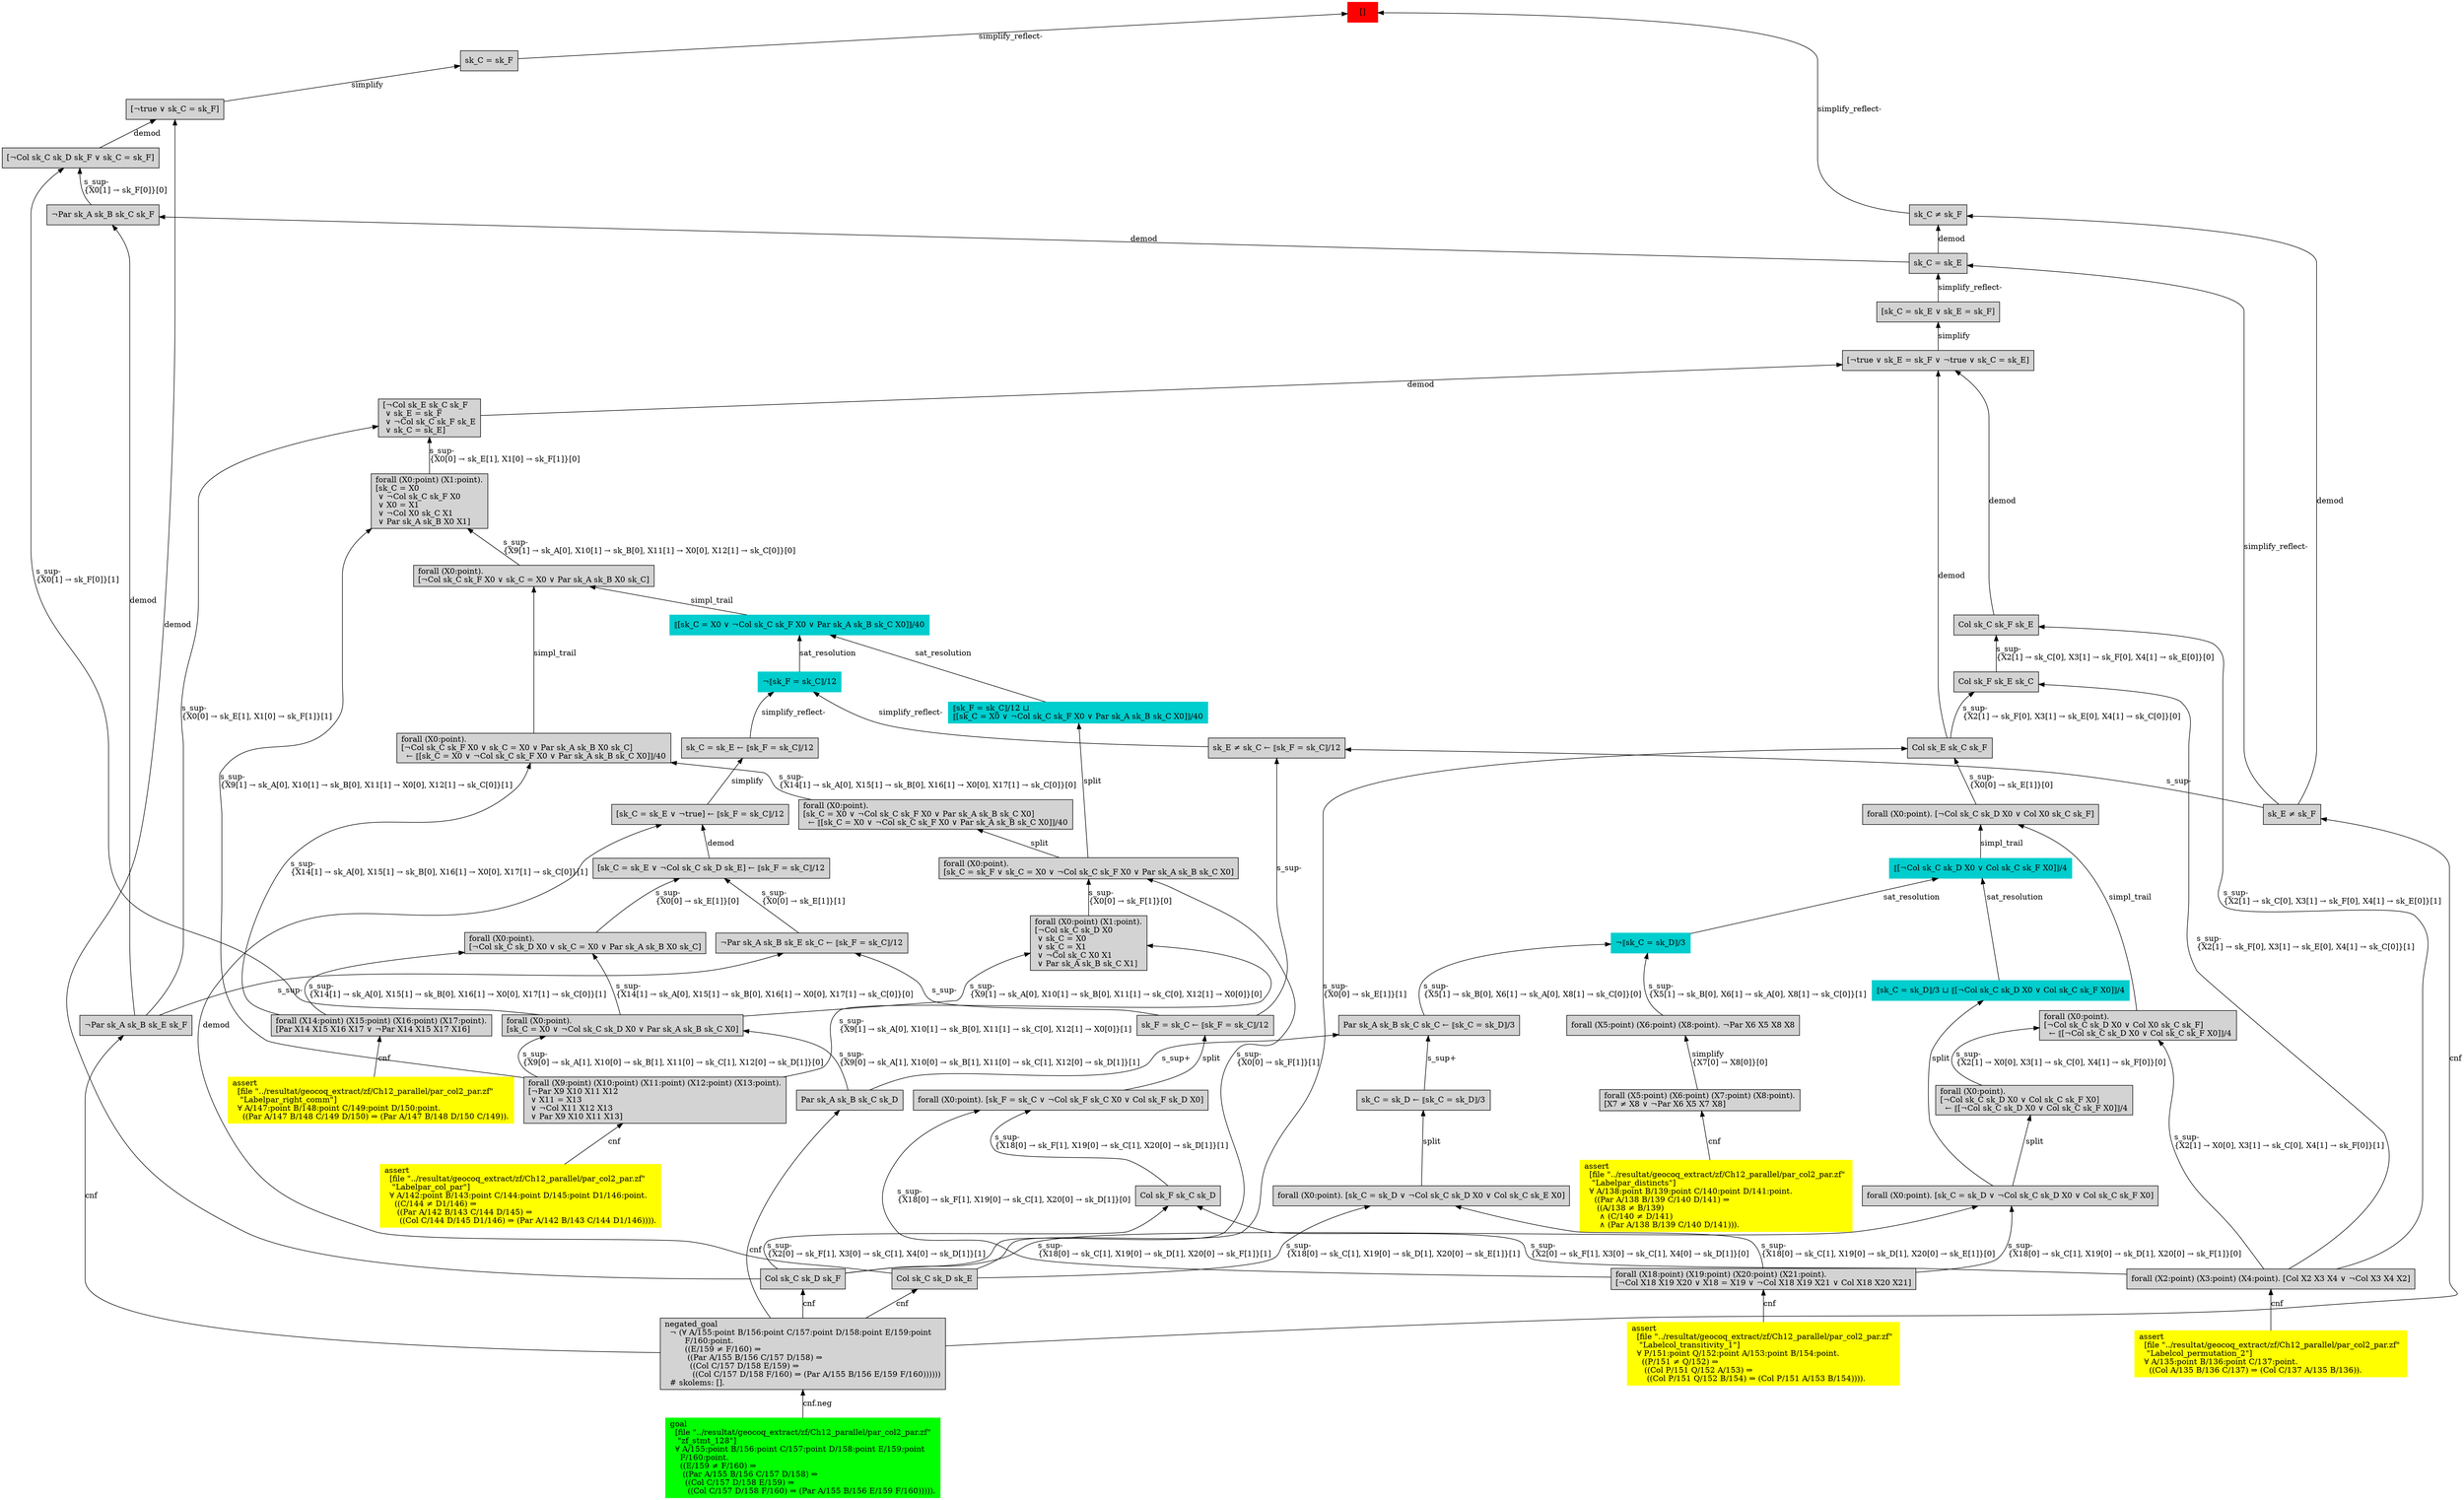 digraph "unsat_graph" {
  vertex_0 [color=red, label="[]", shape=box, style=filled];
  vertex_0 -> vertex_1 [label="simplify_reflect-", dir="back"];
  vertex_1 [shape=box, label="sk_C ≠ sk_F\l", style=filled];
  vertex_1 -> vertex_2 [label="demod", dir="back"];
  vertex_2 [shape=box, label="sk_C = sk_E\l", style=filled];
  vertex_2 -> vertex_3 [label="simplify_reflect-", dir="back"];
  vertex_3 [shape=box, label="sk_E ≠ sk_F\l", style=filled];
  vertex_3 -> vertex_4 [label="cnf", dir="back"];
  vertex_4 [shape=box, label="negated_goal\l  ¬ (∀ A/155:point B/156:point C/157:point D/158:point E/159:point \l        F/160:point.\l        ((E/159 ≠ F/160) ⇒\l         ((Par A/155 B/156 C/157 D/158) ⇒\l          ((Col C/157 D/158 E/159) ⇒\l           ((Col C/157 D/158 F/160) ⇒ (Par A/155 B/156 E/159 F/160))))))\l  # skolems: [].\l", style=filled];
  vertex_4 -> vertex_5 [label="cnf.neg", dir="back"];
  vertex_5 [color=green, shape=box, label="goal\l  [file \"../resultat/geocoq_extract/zf/Ch12_parallel/par_col2_par.zf\" \l   \"zf_stmt_128\"]\l  ∀ A/155:point B/156:point C/157:point D/158:point E/159:point \l    F/160:point.\l    ((E/159 ≠ F/160) ⇒\l     ((Par A/155 B/156 C/157 D/158) ⇒\l      ((Col C/157 D/158 E/159) ⇒\l       ((Col C/157 D/158 F/160) ⇒ (Par A/155 B/156 E/159 F/160))))).\l", style=filled];
  vertex_2 -> vertex_6 [label="simplify_reflect-", dir="back"];
  vertex_6 [shape=box, label="[sk_C = sk_E ∨ sk_E = sk_F]\l", style=filled];
  vertex_6 -> vertex_7 [label="simplify", dir="back"];
  vertex_7 [shape=box, label="[¬true ∨ sk_E = sk_F ∨ ¬true ∨ sk_C = sk_E]\l", style=filled];
  vertex_7 -> vertex_8 [label="demod", dir="back"];
  vertex_8 [shape=box, label="Col sk_C sk_F sk_E\l", style=filled];
  vertex_8 -> vertex_9 [label="s_sup-\l\{X2[1] → sk_C[0], X3[1] → sk_F[0], X4[1] → sk_E[0]\}[1]\l", dir="back"];
  vertex_9 [shape=box, label="forall (X2:point) (X3:point) (X4:point). [Col X2 X3 X4 ∨ ¬Col X3 X4 X2]\l", style=filled];
  vertex_9 -> vertex_10 [label="cnf", dir="back"];
  vertex_10 [color=yellow, shape=box, label="assert\l  [file \"../resultat/geocoq_extract/zf/Ch12_parallel/par_col2_par.zf\" \l   \"Labelcol_permutation_2\"]\l  ∀ A/135:point B/136:point C/137:point.\l    ((Col A/135 B/136 C/137) ⇒ (Col C/137 A/135 B/136)).\l", style=filled];
  vertex_8 -> vertex_11 [label="s_sup-\l\{X2[1] → sk_C[0], X3[1] → sk_F[0], X4[1] → sk_E[0]\}[0]\l", dir="back"];
  vertex_11 [shape=box, label="Col sk_F sk_E sk_C\l", style=filled];
  vertex_11 -> vertex_9 [label="s_sup-\l\{X2[1] → sk_F[0], X3[1] → sk_E[0], X4[1] → sk_C[0]\}[1]\l", dir="back"];
  vertex_11 -> vertex_12 [label="s_sup-\l\{X2[1] → sk_F[0], X3[1] → sk_E[0], X4[1] → sk_C[0]\}[0]\l", dir="back"];
  vertex_12 [shape=box, label="Col sk_E sk_C sk_F\l", style=filled];
  vertex_12 -> vertex_13 [label="s_sup-\l\{X0[0] → sk_E[1]\}[0]\l", dir="back"];
  vertex_13 [shape=box, label="forall (X0:point). [¬Col sk_C sk_D X0 ∨ Col X0 sk_C sk_F]\l", style=filled];
  vertex_13 -> vertex_14 [label="simpl_trail", dir="back"];
  vertex_14 [color=cyan3, shape=box, label="⟦[¬Col sk_C sk_D X0 ∨ Col sk_C sk_F X0]⟧/4\l", style=filled];
  vertex_14 -> vertex_15 [label="sat_resolution", dir="back"];
  vertex_15 [color=cyan3, shape=box, label="¬⟦sk_C = sk_D⟧/3\l", style=filled];
  vertex_15 -> vertex_16 [label="s_sup-\l\{X5[1] → sk_B[0], X6[1] → sk_A[0], X8[1] → sk_C[0]\}[1]\l", dir="back"];
  vertex_16 [shape=box, label="forall (X5:point) (X6:point) (X8:point). ¬Par X6 X5 X8 X8\l", style=filled];
  vertex_16 -> vertex_17 [label="simplify\l\{X7[0] → X8[0]\}[0]\l", dir="back"];
  vertex_17 [shape=box, label="forall (X5:point) (X6:point) (X7:point) (X8:point).\l[X7 ≠ X8 ∨ ¬Par X6 X5 X7 X8]\l", style=filled];
  vertex_17 -> vertex_18 [label="cnf", dir="back"];
  vertex_18 [color=yellow, shape=box, label="assert\l  [file \"../resultat/geocoq_extract/zf/Ch12_parallel/par_col2_par.zf\" \l   \"Labelpar_distincts\"]\l  ∀ A/138:point B/139:point C/140:point D/141:point.\l    ((Par A/138 B/139 C/140 D/141) ⇒\l     ((A/138 ≠ B/139)\l      ∧ (C/140 ≠ D/141)\l      ∧ (Par A/138 B/139 C/140 D/141))).\l", style=filled];
  vertex_15 -> vertex_19 [label="s_sup-\l\{X5[1] → sk_B[0], X6[1] → sk_A[0], X8[1] → sk_C[0]\}[0]\l", dir="back"];
  vertex_19 [shape=box, label="Par sk_A sk_B sk_C sk_C ← ⟦sk_C = sk_D⟧/3\l", style=filled];
  vertex_19 -> vertex_20 [label="s_sup+\l", dir="back"];
  vertex_20 [shape=box, label="Par sk_A sk_B sk_C sk_D\l", style=filled];
  vertex_20 -> vertex_4 [label="cnf", dir="back"];
  vertex_19 -> vertex_21 [label="s_sup+\l", dir="back"];
  vertex_21 [shape=box, label="sk_C = sk_D ← ⟦sk_C = sk_D⟧/3\l", style=filled];
  vertex_21 -> vertex_22 [label="split", dir="back"];
  vertex_22 [shape=box, label="forall (X0:point). [sk_C = sk_D ∨ ¬Col sk_C sk_D X0 ∨ Col sk_C sk_E X0]\l", style=filled];
  vertex_22 -> vertex_23 [label="s_sup-\l\{X18[0] → sk_C[1], X19[0] → sk_D[1], X20[0] → sk_E[1]\}[0]\l", dir="back"];
  vertex_23 [shape=box, label="forall (X18:point) (X19:point) (X20:point) (X21:point).\l[¬Col X18 X19 X20 ∨ X18 = X19 ∨ ¬Col X18 X19 X21 ∨ Col X18 X20 X21]\l", style=filled];
  vertex_23 -> vertex_24 [label="cnf", dir="back"];
  vertex_24 [color=yellow, shape=box, label="assert\l  [file \"../resultat/geocoq_extract/zf/Ch12_parallel/par_col2_par.zf\" \l   \"Labelcol_transitivity_1\"]\l  ∀ P/151:point Q/152:point A/153:point B/154:point.\l    ((P/151 ≠ Q/152) ⇒\l     ((Col P/151 Q/152 A/153) ⇒\l      ((Col P/151 Q/152 B/154) ⇒ (Col P/151 A/153 B/154)))).\l", style=filled];
  vertex_22 -> vertex_25 [label="s_sup-\l\{X18[0] → sk_C[1], X19[0] → sk_D[1], X20[0] → sk_E[1]\}[1]\l", dir="back"];
  vertex_25 [shape=box, label="Col sk_C sk_D sk_E\l", style=filled];
  vertex_25 -> vertex_4 [label="cnf", dir="back"];
  vertex_14 -> vertex_26 [label="sat_resolution", dir="back"];
  vertex_26 [color=cyan3, shape=box, label="⟦sk_C = sk_D⟧/3 ⊔ ⟦[¬Col sk_C sk_D X0 ∨ Col sk_C sk_F X0]⟧/4\l", style=filled];
  vertex_26 -> vertex_27 [label="split", dir="back"];
  vertex_27 [shape=box, label="forall (X0:point). [sk_C = sk_D ∨ ¬Col sk_C sk_D X0 ∨ Col sk_C sk_F X0]\l", style=filled];
  vertex_27 -> vertex_23 [label="s_sup-\l\{X18[0] → sk_C[1], X19[0] → sk_D[1], X20[0] → sk_F[1]\}[0]\l", dir="back"];
  vertex_27 -> vertex_28 [label="s_sup-\l\{X18[0] → sk_C[1], X19[0] → sk_D[1], X20[0] → sk_F[1]\}[1]\l", dir="back"];
  vertex_28 [shape=box, label="Col sk_C sk_D sk_F\l", style=filled];
  vertex_28 -> vertex_4 [label="cnf", dir="back"];
  vertex_13 -> vertex_29 [label="simpl_trail", dir="back"];
  vertex_29 [shape=box, label="forall (X0:point).\l[¬Col sk_C sk_D X0 ∨ Col X0 sk_C sk_F]\l  ← ⟦[¬Col sk_C sk_D X0 ∨ Col sk_C sk_F X0]⟧/4\l", style=filled];
  vertex_29 -> vertex_9 [label="s_sup-\l\{X2[1] → X0[0], X3[1] → sk_C[0], X4[1] → sk_F[0]\}[1]\l", dir="back"];
  vertex_29 -> vertex_30 [label="s_sup-\l\{X2[1] → X0[0], X3[1] → sk_C[0], X4[1] → sk_F[0]\}[0]\l", dir="back"];
  vertex_30 [shape=box, label="forall (X0:point).\l[¬Col sk_C sk_D X0 ∨ Col sk_C sk_F X0]\l  ← ⟦[¬Col sk_C sk_D X0 ∨ Col sk_C sk_F X0]⟧/4\l", style=filled];
  vertex_30 -> vertex_27 [label="split", dir="back"];
  vertex_12 -> vertex_25 [label="s_sup-\l\{X0[0] → sk_E[1]\}[1]\l", dir="back"];
  vertex_7 -> vertex_12 [label="demod", dir="back"];
  vertex_7 -> vertex_31 [label="demod", dir="back"];
  vertex_31 [shape=box, label="[¬Col sk_E sk_C sk_F\l ∨ sk_E = sk_F\l ∨ ¬Col sk_C sk_F sk_E\l ∨ sk_C = sk_E]\l", style=filled];
  vertex_31 -> vertex_32 [label="s_sup-\l\{X0[0] → sk_E[1], X1[0] → sk_F[1]\}[1]\l", dir="back"];
  vertex_32 [shape=box, label="¬Par sk_A sk_B sk_E sk_F\l", style=filled];
  vertex_32 -> vertex_4 [label="cnf", dir="back"];
  vertex_31 -> vertex_33 [label="s_sup-\l\{X0[0] → sk_E[1], X1[0] → sk_F[1]\}[0]\l", dir="back"];
  vertex_33 [shape=box, label="forall (X0:point) (X1:point).\l[sk_C = X0\l ∨ ¬Col sk_C sk_F X0\l ∨ X0 = X1\l ∨ ¬Col X0 sk_C X1\l ∨ Par sk_A sk_B X0 X1]\l", style=filled];
  vertex_33 -> vertex_34 [label="s_sup-\l\{X9[1] → sk_A[0], X10[1] → sk_B[0], X11[1] → X0[0], X12[1] → sk_C[0]\}[1]\l", dir="back"];
  vertex_34 [shape=box, label="forall (X9:point) (X10:point) (X11:point) (X12:point) (X13:point).\l[¬Par X9 X10 X11 X12\l ∨ X11 = X13\l ∨ ¬Col X11 X12 X13\l ∨ Par X9 X10 X11 X13]\l", style=filled];
  vertex_34 -> vertex_35 [label="cnf", dir="back"];
  vertex_35 [color=yellow, shape=box, label="assert\l  [file \"../resultat/geocoq_extract/zf/Ch12_parallel/par_col2_par.zf\" \l   \"Labelpar_col_par\"]\l  ∀ A/142:point B/143:point C/144:point D/145:point D1/146:point.\l    ((C/144 ≠ D1/146) ⇒\l     ((Par A/142 B/143 C/144 D/145) ⇒\l      ((Col C/144 D/145 D1/146) ⇒ (Par A/142 B/143 C/144 D1/146)))).\l", style=filled];
  vertex_33 -> vertex_36 [label="s_sup-\l\{X9[1] → sk_A[0], X10[1] → sk_B[0], X11[1] → X0[0], X12[1] → sk_C[0]\}[0]\l", dir="back"];
  vertex_36 [shape=box, label="forall (X0:point).\l[¬Col sk_C sk_F X0 ∨ sk_C = X0 ∨ Par sk_A sk_B X0 sk_C]\l", style=filled];
  vertex_36 -> vertex_37 [label="simpl_trail", dir="back"];
  vertex_37 [color=cyan3, shape=box, label="⟦[sk_C = X0 ∨ ¬Col sk_C sk_F X0 ∨ Par sk_A sk_B sk_C X0]⟧/40\l", style=filled];
  vertex_37 -> vertex_38 [label="sat_resolution", dir="back"];
  vertex_38 [color=cyan3, shape=box, label="¬⟦sk_F = sk_C⟧/12\l", style=filled];
  vertex_38 -> vertex_39 [label="simplify_reflect-", dir="back"];
  vertex_39 [shape=box, label="sk_E ≠ sk_C ← ⟦sk_F = sk_C⟧/12\l", style=filled];
  vertex_39 -> vertex_3 [label="s_sup-\l", dir="back"];
  vertex_39 -> vertex_40 [label="s_sup-\l", dir="back"];
  vertex_40 [shape=box, label="sk_F = sk_C ← ⟦sk_F = sk_C⟧/12\l", style=filled];
  vertex_40 -> vertex_41 [label="split", dir="back"];
  vertex_41 [shape=box, label="forall (X0:point). [sk_F = sk_C ∨ ¬Col sk_F sk_C X0 ∨ Col sk_F sk_D X0]\l", style=filled];
  vertex_41 -> vertex_23 [label="s_sup-\l\{X18[0] → sk_F[1], X19[0] → sk_C[1], X20[0] → sk_D[1]\}[0]\l", dir="back"];
  vertex_41 -> vertex_42 [label="s_sup-\l\{X18[0] → sk_F[1], X19[0] → sk_C[1], X20[0] → sk_D[1]\}[1]\l", dir="back"];
  vertex_42 [shape=box, label="Col sk_F sk_C sk_D\l", style=filled];
  vertex_42 -> vertex_9 [label="s_sup-\l\{X2[0] → sk_F[1], X3[0] → sk_C[1], X4[0] → sk_D[1]\}[0]\l", dir="back"];
  vertex_42 -> vertex_28 [label="s_sup-\l\{X2[0] → sk_F[1], X3[0] → sk_C[1], X4[0] → sk_D[1]\}[1]\l", dir="back"];
  vertex_38 -> vertex_43 [label="simplify_reflect-", dir="back"];
  vertex_43 [shape=box, label="sk_C = sk_E ← ⟦sk_F = sk_C⟧/12\l", style=filled];
  vertex_43 -> vertex_44 [label="simplify", dir="back"];
  vertex_44 [shape=box, label="[sk_C = sk_E ∨ ¬true] ← ⟦sk_F = sk_C⟧/12\l", style=filled];
  vertex_44 -> vertex_25 [label="demod", dir="back"];
  vertex_44 -> vertex_45 [label="demod", dir="back"];
  vertex_45 [shape=box, label="[sk_C = sk_E ∨ ¬Col sk_C sk_D sk_E] ← ⟦sk_F = sk_C⟧/12\l", style=filled];
  vertex_45 -> vertex_46 [label="s_sup-\l\{X0[0] → sk_E[1]\}[1]\l", dir="back"];
  vertex_46 [shape=box, label="¬Par sk_A sk_B sk_E sk_C ← ⟦sk_F = sk_C⟧/12\l", style=filled];
  vertex_46 -> vertex_32 [label="s_sup-\l", dir="back"];
  vertex_46 -> vertex_40 [label="s_sup-\l", dir="back"];
  vertex_45 -> vertex_47 [label="s_sup-\l\{X0[0] → sk_E[1]\}[0]\l", dir="back"];
  vertex_47 [shape=box, label="forall (X0:point).\l[¬Col sk_C sk_D X0 ∨ sk_C = X0 ∨ Par sk_A sk_B X0 sk_C]\l", style=filled];
  vertex_47 -> vertex_48 [label="s_sup-\l\{X14[1] → sk_A[0], X15[1] → sk_B[0], X16[1] → X0[0], X17[1] → sk_C[0]\}[1]\l", dir="back"];
  vertex_48 [shape=box, label="forall (X14:point) (X15:point) (X16:point) (X17:point).\l[Par X14 X15 X16 X17 ∨ ¬Par X14 X15 X17 X16]\l", style=filled];
  vertex_48 -> vertex_49 [label="cnf", dir="back"];
  vertex_49 [color=yellow, shape=box, label="assert\l  [file \"../resultat/geocoq_extract/zf/Ch12_parallel/par_col2_par.zf\" \l   \"Labelpar_right_comm\"]\l  ∀ A/147:point B/148:point C/149:point D/150:point.\l    ((Par A/147 B/148 C/149 D/150) ⇒ (Par A/147 B/148 D/150 C/149)).\l", style=filled];
  vertex_47 -> vertex_50 [label="s_sup-\l\{X14[1] → sk_A[0], X15[1] → sk_B[0], X16[1] → X0[0], X17[1] → sk_C[0]\}[0]\l", dir="back"];
  vertex_50 [shape=box, label="forall (X0:point).\l[sk_C = X0 ∨ ¬Col sk_C sk_D X0 ∨ Par sk_A sk_B sk_C X0]\l", style=filled];
  vertex_50 -> vertex_34 [label="s_sup-\l\{X9[0] → sk_A[1], X10[0] → sk_B[1], X11[0] → sk_C[1], X12[0] → sk_D[1]\}[0]\l", dir="back"];
  vertex_50 -> vertex_20 [label="s_sup-\l\{X9[0] → sk_A[1], X10[0] → sk_B[1], X11[0] → sk_C[1], X12[0] → sk_D[1]\}[1]\l", dir="back"];
  vertex_37 -> vertex_51 [label="sat_resolution", dir="back"];
  vertex_51 [color=cyan3, shape=box, label="⟦sk_F = sk_C⟧/12 ⊔ \l⟦[sk_C = X0 ∨ ¬Col sk_C sk_F X0 ∨ Par sk_A sk_B sk_C X0]⟧/40\l", style=filled];
  vertex_51 -> vertex_52 [label="split", dir="back"];
  vertex_52 [shape=box, label="forall (X0:point).\l[sk_C = sk_F ∨ sk_C = X0 ∨ ¬Col sk_C sk_F X0 ∨ Par sk_A sk_B sk_C X0]\l", style=filled];
  vertex_52 -> vertex_53 [label="s_sup-\l\{X0[0] → sk_F[1]\}[0]\l", dir="back"];
  vertex_53 [shape=box, label="forall (X0:point) (X1:point).\l[¬Col sk_C sk_D X0\l ∨ sk_C = X0\l ∨ sk_C = X1\l ∨ ¬Col sk_C X0 X1\l ∨ Par sk_A sk_B sk_C X1]\l", style=filled];
  vertex_53 -> vertex_34 [label="s_sup-\l\{X9[1] → sk_A[0], X10[1] → sk_B[0], X11[1] → sk_C[0], X12[1] → X0[0]\}[1]\l", dir="back"];
  vertex_53 -> vertex_50 [label="s_sup-\l\{X9[1] → sk_A[0], X10[1] → sk_B[0], X11[1] → sk_C[0], X12[1] → X0[0]\}[0]\l", dir="back"];
  vertex_52 -> vertex_28 [label="s_sup-\l\{X0[0] → sk_F[1]\}[1]\l", dir="back"];
  vertex_36 -> vertex_54 [label="simpl_trail", dir="back"];
  vertex_54 [shape=box, label="forall (X0:point).\l[¬Col sk_C sk_F X0 ∨ sk_C = X0 ∨ Par sk_A sk_B X0 sk_C]\l  ← ⟦[sk_C = X0 ∨ ¬Col sk_C sk_F X0 ∨ Par sk_A sk_B sk_C X0]⟧/40\l", style=filled];
  vertex_54 -> vertex_48 [label="s_sup-\l\{X14[1] → sk_A[0], X15[1] → sk_B[0], X16[1] → X0[0], X17[1] → sk_C[0]\}[1]\l", dir="back"];
  vertex_54 -> vertex_55 [label="s_sup-\l\{X14[1] → sk_A[0], X15[1] → sk_B[0], X16[1] → X0[0], X17[1] → sk_C[0]\}[0]\l", dir="back"];
  vertex_55 [shape=box, label="forall (X0:point).\l[sk_C = X0 ∨ ¬Col sk_C sk_F X0 ∨ Par sk_A sk_B sk_C X0]\l  ← ⟦[sk_C = X0 ∨ ¬Col sk_C sk_F X0 ∨ Par sk_A sk_B sk_C X0]⟧/40\l", style=filled];
  vertex_55 -> vertex_52 [label="split", dir="back"];
  vertex_1 -> vertex_3 [label="demod", dir="back"];
  vertex_0 -> vertex_56 [label="simplify_reflect-", dir="back"];
  vertex_56 [shape=box, label="sk_C = sk_F\l", style=filled];
  vertex_56 -> vertex_57 [label="simplify", dir="back"];
  vertex_57 [shape=box, label="[¬true ∨ sk_C = sk_F]\l", style=filled];
  vertex_57 -> vertex_28 [label="demod", dir="back"];
  vertex_57 -> vertex_58 [label="demod", dir="back"];
  vertex_58 [shape=box, label="[¬Col sk_C sk_D sk_F ∨ sk_C = sk_F]\l", style=filled];
  vertex_58 -> vertex_59 [label="s_sup-\l\{X0[1] → sk_F[0]\}[0]\l", dir="back"];
  vertex_59 [shape=box, label="¬Par sk_A sk_B sk_C sk_F\l", style=filled];
  vertex_59 -> vertex_2 [label="demod", dir="back"];
  vertex_59 -> vertex_32 [label="demod", dir="back"];
  vertex_58 -> vertex_50 [label="s_sup-\l\{X0[1] → sk_F[0]\}[1]\l", dir="back"];
  }



